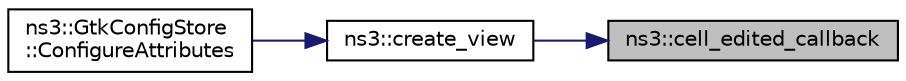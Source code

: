 digraph "ns3::cell_edited_callback"
{
 // LATEX_PDF_SIZE
  edge [fontname="Helvetica",fontsize="10",labelfontname="Helvetica",labelfontsize="10"];
  node [fontname="Helvetica",fontsize="10",shape=record];
  rankdir="RL";
  Node1 [label="ns3::cell_edited_callback",height=0.2,width=0.4,color="black", fillcolor="grey75", style="filled", fontcolor="black",tooltip="This is the callback called when the value of an attribute is changed."];
  Node1 -> Node2 [dir="back",color="midnightblue",fontsize="10",style="solid",fontname="Helvetica"];
  Node2 [label="ns3::create_view",height=0.2,width=0.4,color="black", fillcolor="white", style="filled",URL="$namespacens3.html#ab9bcfcefc473e60e32d1fe4d08431dab",tooltip="This is the main view opening the widget, getting tooltips and drawing the tree of attributes...."];
  Node2 -> Node3 [dir="back",color="midnightblue",fontsize="10",style="solid",fontname="Helvetica"];
  Node3 [label="ns3::GtkConfigStore\l::ConfigureAttributes",height=0.2,width=0.4,color="black", fillcolor="white", style="filled",URL="$classns3_1_1_gtk_config_store.html#a95d2d8169cd6a9770af48f7cf62d24fb",tooltip="Process attribute values."];
}
